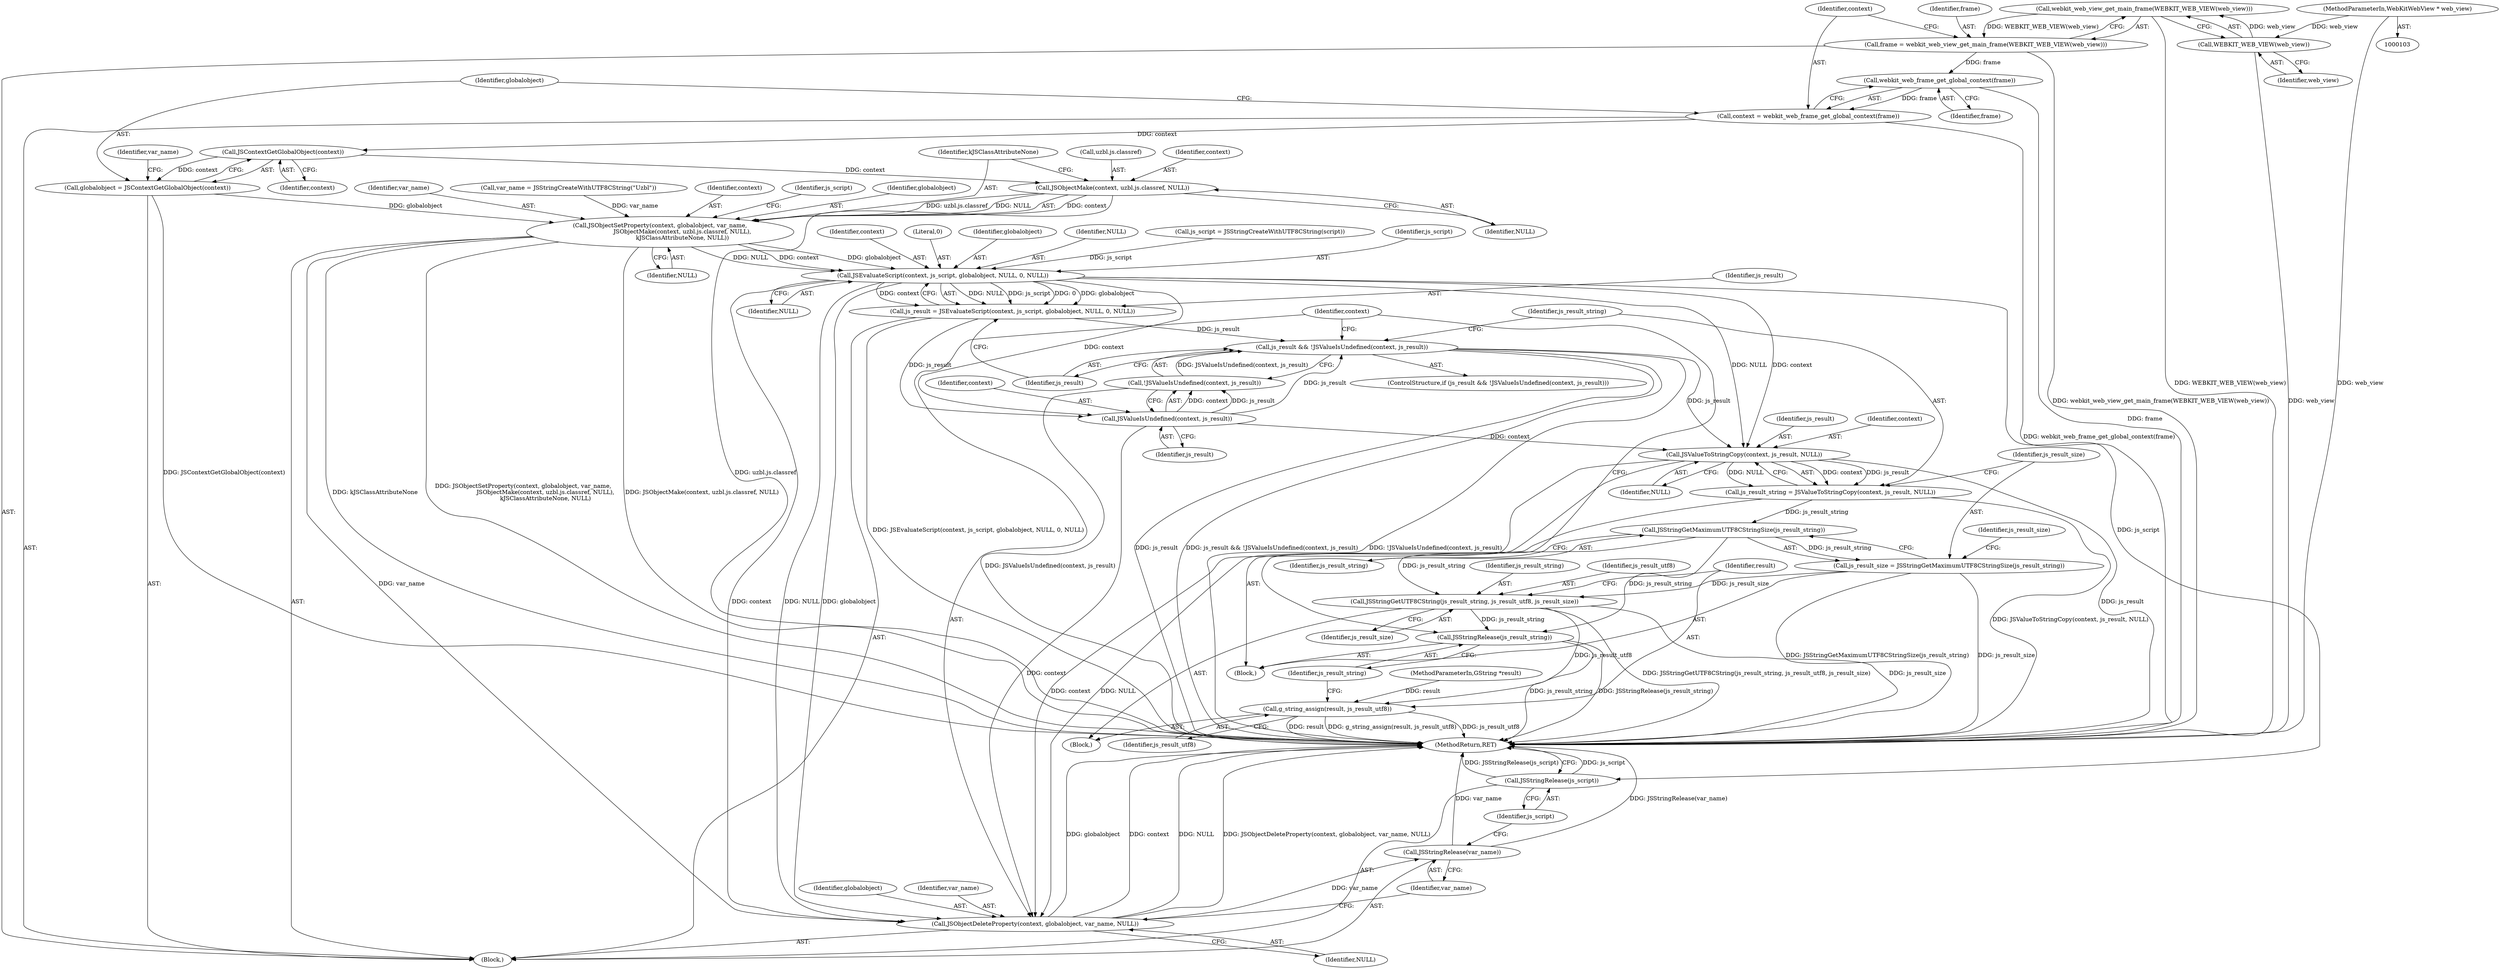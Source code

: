 digraph "1_uzbl_1958b52d41cba96956dc1995660de49525ed1047_0@API" {
"1000119" [label="(Call,webkit_web_view_get_main_frame(WEBKIT_WEB_VIEW(web_view)))"];
"1000120" [label="(Call,WEBKIT_WEB_VIEW(web_view))"];
"1000104" [label="(MethodParameterIn,WebKitWebView * web_view)"];
"1000117" [label="(Call,frame = webkit_web_view_get_main_frame(WEBKIT_WEB_VIEW(web_view)))"];
"1000124" [label="(Call,webkit_web_frame_get_global_context(frame))"];
"1000122" [label="(Call,context = webkit_web_frame_get_global_context(frame))"];
"1000128" [label="(Call,JSContextGetGlobalObject(context))"];
"1000126" [label="(Call,globalobject = JSContextGetGlobalObject(context))"];
"1000134" [label="(Call,JSObjectSetProperty(context, globalobject, var_name,\n                        JSObjectMake(context, uzbl.js.classref, NULL),\n                        kJSClassAttributeNone, NULL))"];
"1000154" [label="(Call,JSEvaluateScript(context, js_script, globalobject, NULL, 0, NULL))"];
"1000152" [label="(Call,js_result = JSEvaluateScript(context, js_script, globalobject, NULL, 0, NULL))"];
"1000162" [label="(Call,js_result && !JSValueIsUndefined(context, js_result))"];
"1000171" [label="(Call,JSValueToStringCopy(context, js_result, NULL))"];
"1000169" [label="(Call,js_result_string = JSValueToStringCopy(context, js_result, NULL))"];
"1000177" [label="(Call,JSStringGetMaximumUTF8CStringSize(js_result_string))"];
"1000175" [label="(Call,js_result_size = JSStringGetMaximumUTF8CStringSize(js_result_string))"];
"1000183" [label="(Call,JSStringGetUTF8CString(js_result_string, js_result_utf8, js_result_size))"];
"1000187" [label="(Call,g_string_assign(result, js_result_utf8))"];
"1000190" [label="(Call,JSStringRelease(js_result_string))"];
"1000192" [label="(Call,JSObjectDeleteProperty(context, globalobject, var_name, NULL))"];
"1000197" [label="(Call,JSStringRelease(var_name))"];
"1000165" [label="(Call,JSValueIsUndefined(context, js_result))"];
"1000164" [label="(Call,!JSValueIsUndefined(context, js_result))"];
"1000199" [label="(Call,JSStringRelease(js_script))"];
"1000138" [label="(Call,JSObjectMake(context, uzbl.js.classref, NULL))"];
"1000173" [label="(Identifier,js_result)"];
"1000190" [label="(Call,JSStringRelease(js_result_string))"];
"1000161" [label="(ControlStructure,if (js_result && !JSValueIsUndefined(context, js_result)))"];
"1000124" [label="(Call,webkit_web_frame_get_global_context(frame))"];
"1000177" [label="(Call,JSStringGetMaximumUTF8CStringSize(js_result_string))"];
"1000194" [label="(Identifier,globalobject)"];
"1000192" [label="(Call,JSObjectDeleteProperty(context, globalobject, var_name, NULL))"];
"1000156" [label="(Identifier,js_script)"];
"1000128" [label="(Call,JSContextGetGlobalObject(context))"];
"1000137" [label="(Identifier,var_name)"];
"1000168" [label="(Block,)"];
"1000200" [label="(Identifier,js_script)"];
"1000134" [label="(Call,JSObjectSetProperty(context, globalobject, var_name,\n                        JSObjectMake(context, uzbl.js.classref, NULL),\n                        kJSClassAttributeNone, NULL))"];
"1000118" [label="(Identifier,frame)"];
"1000123" [label="(Identifier,context)"];
"1000186" [label="(Identifier,js_result_size)"];
"1000184" [label="(Identifier,js_result_string)"];
"1000195" [label="(Identifier,var_name)"];
"1000125" [label="(Identifier,frame)"];
"1000152" [label="(Call,js_result = JSEvaluateScript(context, js_script, globalobject, NULL, 0, NULL))"];
"1000155" [label="(Identifier,context)"];
"1000166" [label="(Identifier,context)"];
"1000119" [label="(Call,webkit_web_view_get_main_frame(WEBKIT_WEB_VIEW(web_view)))"];
"1000164" [label="(Call,!JSValueIsUndefined(context, js_result))"];
"1000174" [label="(Identifier,NULL)"];
"1000159" [label="(Literal,0)"];
"1000191" [label="(Identifier,js_result_string)"];
"1000120" [label="(Call,WEBKIT_WEB_VIEW(web_view))"];
"1000198" [label="(Identifier,var_name)"];
"1000140" [label="(Call,uzbl.js.classref)"];
"1000162" [label="(Call,js_result && !JSValueIsUndefined(context, js_result))"];
"1000187" [label="(Call,g_string_assign(result, js_result_utf8))"];
"1000129" [label="(Identifier,context)"];
"1000171" [label="(Call,JSValueToStringCopy(context, js_result, NULL))"];
"1000145" [label="(Identifier,NULL)"];
"1000138" [label="(Call,JSObjectMake(context, uzbl.js.classref, NULL))"];
"1000157" [label="(Identifier,globalobject)"];
"1000127" [label="(Identifier,globalobject)"];
"1000183" [label="(Call,JSStringGetUTF8CString(js_result_string, js_result_utf8, js_result_size))"];
"1000126" [label="(Call,globalobject = JSContextGetGlobalObject(context))"];
"1000130" [label="(Call,var_name = JSStringCreateWithUTF8CString(\"Uzbl\"))"];
"1000178" [label="(Identifier,js_result_string)"];
"1000197" [label="(Call,JSStringRelease(var_name))"];
"1000201" [label="(MethodReturn,RET)"];
"1000117" [label="(Call,frame = webkit_web_view_get_main_frame(WEBKIT_WEB_VIEW(web_view)))"];
"1000189" [label="(Identifier,js_result_utf8)"];
"1000176" [label="(Identifier,js_result_size)"];
"1000107" [label="(Block,)"];
"1000135" [label="(Identifier,context)"];
"1000146" [label="(Identifier,kJSClassAttributeNone)"];
"1000121" [label="(Identifier,web_view)"];
"1000170" [label="(Identifier,js_result_string)"];
"1000106" [label="(MethodParameterIn,GString *result)"];
"1000139" [label="(Identifier,context)"];
"1000158" [label="(Identifier,NULL)"];
"1000175" [label="(Call,js_result_size = JSStringGetMaximumUTF8CStringSize(js_result_string))"];
"1000196" [label="(Identifier,NULL)"];
"1000148" [label="(Call,js_script = JSStringCreateWithUTF8CString(script))"];
"1000180" [label="(Identifier,js_result_size)"];
"1000149" [label="(Identifier,js_script)"];
"1000153" [label="(Identifier,js_result)"];
"1000163" [label="(Identifier,js_result)"];
"1000154" [label="(Call,JSEvaluateScript(context, js_script, globalobject, NULL, 0, NULL))"];
"1000122" [label="(Call,context = webkit_web_frame_get_global_context(frame))"];
"1000188" [label="(Identifier,result)"];
"1000172" [label="(Identifier,context)"];
"1000147" [label="(Identifier,NULL)"];
"1000160" [label="(Identifier,NULL)"];
"1000193" [label="(Identifier,context)"];
"1000131" [label="(Identifier,var_name)"];
"1000181" [label="(Block,)"];
"1000104" [label="(MethodParameterIn,WebKitWebView * web_view)"];
"1000185" [label="(Identifier,js_result_utf8)"];
"1000167" [label="(Identifier,js_result)"];
"1000199" [label="(Call,JSStringRelease(js_script))"];
"1000169" [label="(Call,js_result_string = JSValueToStringCopy(context, js_result, NULL))"];
"1000165" [label="(Call,JSValueIsUndefined(context, js_result))"];
"1000136" [label="(Identifier,globalobject)"];
"1000119" -> "1000117"  [label="AST: "];
"1000119" -> "1000120"  [label="CFG: "];
"1000120" -> "1000119"  [label="AST: "];
"1000117" -> "1000119"  [label="CFG: "];
"1000119" -> "1000201"  [label="DDG: WEBKIT_WEB_VIEW(web_view)"];
"1000119" -> "1000117"  [label="DDG: WEBKIT_WEB_VIEW(web_view)"];
"1000120" -> "1000119"  [label="DDG: web_view"];
"1000120" -> "1000121"  [label="CFG: "];
"1000121" -> "1000120"  [label="AST: "];
"1000120" -> "1000201"  [label="DDG: web_view"];
"1000104" -> "1000120"  [label="DDG: web_view"];
"1000104" -> "1000103"  [label="AST: "];
"1000104" -> "1000201"  [label="DDG: web_view"];
"1000117" -> "1000107"  [label="AST: "];
"1000118" -> "1000117"  [label="AST: "];
"1000123" -> "1000117"  [label="CFG: "];
"1000117" -> "1000201"  [label="DDG: webkit_web_view_get_main_frame(WEBKIT_WEB_VIEW(web_view))"];
"1000117" -> "1000124"  [label="DDG: frame"];
"1000124" -> "1000122"  [label="AST: "];
"1000124" -> "1000125"  [label="CFG: "];
"1000125" -> "1000124"  [label="AST: "];
"1000122" -> "1000124"  [label="CFG: "];
"1000124" -> "1000201"  [label="DDG: frame"];
"1000124" -> "1000122"  [label="DDG: frame"];
"1000122" -> "1000107"  [label="AST: "];
"1000123" -> "1000122"  [label="AST: "];
"1000127" -> "1000122"  [label="CFG: "];
"1000122" -> "1000201"  [label="DDG: webkit_web_frame_get_global_context(frame)"];
"1000122" -> "1000128"  [label="DDG: context"];
"1000128" -> "1000126"  [label="AST: "];
"1000128" -> "1000129"  [label="CFG: "];
"1000129" -> "1000128"  [label="AST: "];
"1000126" -> "1000128"  [label="CFG: "];
"1000128" -> "1000126"  [label="DDG: context"];
"1000128" -> "1000138"  [label="DDG: context"];
"1000126" -> "1000107"  [label="AST: "];
"1000127" -> "1000126"  [label="AST: "];
"1000131" -> "1000126"  [label="CFG: "];
"1000126" -> "1000201"  [label="DDG: JSContextGetGlobalObject(context)"];
"1000126" -> "1000134"  [label="DDG: globalobject"];
"1000134" -> "1000107"  [label="AST: "];
"1000134" -> "1000147"  [label="CFG: "];
"1000135" -> "1000134"  [label="AST: "];
"1000136" -> "1000134"  [label="AST: "];
"1000137" -> "1000134"  [label="AST: "];
"1000138" -> "1000134"  [label="AST: "];
"1000146" -> "1000134"  [label="AST: "];
"1000147" -> "1000134"  [label="AST: "];
"1000149" -> "1000134"  [label="CFG: "];
"1000134" -> "1000201"  [label="DDG: JSObjectSetProperty(context, globalobject, var_name,\n                        JSObjectMake(context, uzbl.js.classref, NULL),\n                        kJSClassAttributeNone, NULL)"];
"1000134" -> "1000201"  [label="DDG: JSObjectMake(context, uzbl.js.classref, NULL)"];
"1000134" -> "1000201"  [label="DDG: kJSClassAttributeNone"];
"1000138" -> "1000134"  [label="DDG: context"];
"1000138" -> "1000134"  [label="DDG: uzbl.js.classref"];
"1000138" -> "1000134"  [label="DDG: NULL"];
"1000130" -> "1000134"  [label="DDG: var_name"];
"1000134" -> "1000154"  [label="DDG: context"];
"1000134" -> "1000154"  [label="DDG: globalobject"];
"1000134" -> "1000154"  [label="DDG: NULL"];
"1000134" -> "1000192"  [label="DDG: var_name"];
"1000154" -> "1000152"  [label="AST: "];
"1000154" -> "1000160"  [label="CFG: "];
"1000155" -> "1000154"  [label="AST: "];
"1000156" -> "1000154"  [label="AST: "];
"1000157" -> "1000154"  [label="AST: "];
"1000158" -> "1000154"  [label="AST: "];
"1000159" -> "1000154"  [label="AST: "];
"1000160" -> "1000154"  [label="AST: "];
"1000152" -> "1000154"  [label="CFG: "];
"1000154" -> "1000152"  [label="DDG: NULL"];
"1000154" -> "1000152"  [label="DDG: js_script"];
"1000154" -> "1000152"  [label="DDG: 0"];
"1000154" -> "1000152"  [label="DDG: globalobject"];
"1000154" -> "1000152"  [label="DDG: context"];
"1000148" -> "1000154"  [label="DDG: js_script"];
"1000154" -> "1000165"  [label="DDG: context"];
"1000154" -> "1000171"  [label="DDG: context"];
"1000154" -> "1000171"  [label="DDG: NULL"];
"1000154" -> "1000192"  [label="DDG: context"];
"1000154" -> "1000192"  [label="DDG: globalobject"];
"1000154" -> "1000192"  [label="DDG: NULL"];
"1000154" -> "1000199"  [label="DDG: js_script"];
"1000152" -> "1000107"  [label="AST: "];
"1000153" -> "1000152"  [label="AST: "];
"1000163" -> "1000152"  [label="CFG: "];
"1000152" -> "1000201"  [label="DDG: JSEvaluateScript(context, js_script, globalobject, NULL, 0, NULL)"];
"1000152" -> "1000162"  [label="DDG: js_result"];
"1000152" -> "1000165"  [label="DDG: js_result"];
"1000162" -> "1000161"  [label="AST: "];
"1000162" -> "1000163"  [label="CFG: "];
"1000162" -> "1000164"  [label="CFG: "];
"1000163" -> "1000162"  [label="AST: "];
"1000164" -> "1000162"  [label="AST: "];
"1000170" -> "1000162"  [label="CFG: "];
"1000193" -> "1000162"  [label="CFG: "];
"1000162" -> "1000201"  [label="DDG: !JSValueIsUndefined(context, js_result)"];
"1000162" -> "1000201"  [label="DDG: js_result"];
"1000162" -> "1000201"  [label="DDG: js_result && !JSValueIsUndefined(context, js_result)"];
"1000165" -> "1000162"  [label="DDG: js_result"];
"1000164" -> "1000162"  [label="DDG: JSValueIsUndefined(context, js_result)"];
"1000162" -> "1000171"  [label="DDG: js_result"];
"1000171" -> "1000169"  [label="AST: "];
"1000171" -> "1000174"  [label="CFG: "];
"1000172" -> "1000171"  [label="AST: "];
"1000173" -> "1000171"  [label="AST: "];
"1000174" -> "1000171"  [label="AST: "];
"1000169" -> "1000171"  [label="CFG: "];
"1000171" -> "1000201"  [label="DDG: js_result"];
"1000171" -> "1000169"  [label="DDG: context"];
"1000171" -> "1000169"  [label="DDG: js_result"];
"1000171" -> "1000169"  [label="DDG: NULL"];
"1000165" -> "1000171"  [label="DDG: context"];
"1000171" -> "1000192"  [label="DDG: context"];
"1000171" -> "1000192"  [label="DDG: NULL"];
"1000169" -> "1000168"  [label="AST: "];
"1000170" -> "1000169"  [label="AST: "];
"1000176" -> "1000169"  [label="CFG: "];
"1000169" -> "1000201"  [label="DDG: JSValueToStringCopy(context, js_result, NULL)"];
"1000169" -> "1000177"  [label="DDG: js_result_string"];
"1000177" -> "1000175"  [label="AST: "];
"1000177" -> "1000178"  [label="CFG: "];
"1000178" -> "1000177"  [label="AST: "];
"1000175" -> "1000177"  [label="CFG: "];
"1000177" -> "1000175"  [label="DDG: js_result_string"];
"1000177" -> "1000183"  [label="DDG: js_result_string"];
"1000177" -> "1000190"  [label="DDG: js_result_string"];
"1000175" -> "1000168"  [label="AST: "];
"1000176" -> "1000175"  [label="AST: "];
"1000180" -> "1000175"  [label="CFG: "];
"1000175" -> "1000201"  [label="DDG: js_result_size"];
"1000175" -> "1000201"  [label="DDG: JSStringGetMaximumUTF8CStringSize(js_result_string)"];
"1000175" -> "1000183"  [label="DDG: js_result_size"];
"1000183" -> "1000181"  [label="AST: "];
"1000183" -> "1000186"  [label="CFG: "];
"1000184" -> "1000183"  [label="AST: "];
"1000185" -> "1000183"  [label="AST: "];
"1000186" -> "1000183"  [label="AST: "];
"1000188" -> "1000183"  [label="CFG: "];
"1000183" -> "1000201"  [label="DDG: js_result_size"];
"1000183" -> "1000201"  [label="DDG: JSStringGetUTF8CString(js_result_string, js_result_utf8, js_result_size)"];
"1000183" -> "1000187"  [label="DDG: js_result_utf8"];
"1000183" -> "1000190"  [label="DDG: js_result_string"];
"1000187" -> "1000181"  [label="AST: "];
"1000187" -> "1000189"  [label="CFG: "];
"1000188" -> "1000187"  [label="AST: "];
"1000189" -> "1000187"  [label="AST: "];
"1000191" -> "1000187"  [label="CFG: "];
"1000187" -> "1000201"  [label="DDG: g_string_assign(result, js_result_utf8)"];
"1000187" -> "1000201"  [label="DDG: js_result_utf8"];
"1000187" -> "1000201"  [label="DDG: result"];
"1000106" -> "1000187"  [label="DDG: result"];
"1000190" -> "1000168"  [label="AST: "];
"1000190" -> "1000191"  [label="CFG: "];
"1000191" -> "1000190"  [label="AST: "];
"1000193" -> "1000190"  [label="CFG: "];
"1000190" -> "1000201"  [label="DDG: JSStringRelease(js_result_string)"];
"1000190" -> "1000201"  [label="DDG: js_result_string"];
"1000192" -> "1000107"  [label="AST: "];
"1000192" -> "1000196"  [label="CFG: "];
"1000193" -> "1000192"  [label="AST: "];
"1000194" -> "1000192"  [label="AST: "];
"1000195" -> "1000192"  [label="AST: "];
"1000196" -> "1000192"  [label="AST: "];
"1000198" -> "1000192"  [label="CFG: "];
"1000192" -> "1000201"  [label="DDG: globalobject"];
"1000192" -> "1000201"  [label="DDG: context"];
"1000192" -> "1000201"  [label="DDG: NULL"];
"1000192" -> "1000201"  [label="DDG: JSObjectDeleteProperty(context, globalobject, var_name, NULL)"];
"1000165" -> "1000192"  [label="DDG: context"];
"1000192" -> "1000197"  [label="DDG: var_name"];
"1000197" -> "1000107"  [label="AST: "];
"1000197" -> "1000198"  [label="CFG: "];
"1000198" -> "1000197"  [label="AST: "];
"1000200" -> "1000197"  [label="CFG: "];
"1000197" -> "1000201"  [label="DDG: JSStringRelease(var_name)"];
"1000197" -> "1000201"  [label="DDG: var_name"];
"1000165" -> "1000164"  [label="AST: "];
"1000165" -> "1000167"  [label="CFG: "];
"1000166" -> "1000165"  [label="AST: "];
"1000167" -> "1000165"  [label="AST: "];
"1000164" -> "1000165"  [label="CFG: "];
"1000165" -> "1000164"  [label="DDG: context"];
"1000165" -> "1000164"  [label="DDG: js_result"];
"1000164" -> "1000201"  [label="DDG: JSValueIsUndefined(context, js_result)"];
"1000199" -> "1000107"  [label="AST: "];
"1000199" -> "1000200"  [label="CFG: "];
"1000200" -> "1000199"  [label="AST: "];
"1000201" -> "1000199"  [label="CFG: "];
"1000199" -> "1000201"  [label="DDG: js_script"];
"1000199" -> "1000201"  [label="DDG: JSStringRelease(js_script)"];
"1000138" -> "1000145"  [label="CFG: "];
"1000139" -> "1000138"  [label="AST: "];
"1000140" -> "1000138"  [label="AST: "];
"1000145" -> "1000138"  [label="AST: "];
"1000146" -> "1000138"  [label="CFG: "];
"1000138" -> "1000201"  [label="DDG: uzbl.js.classref"];
}
